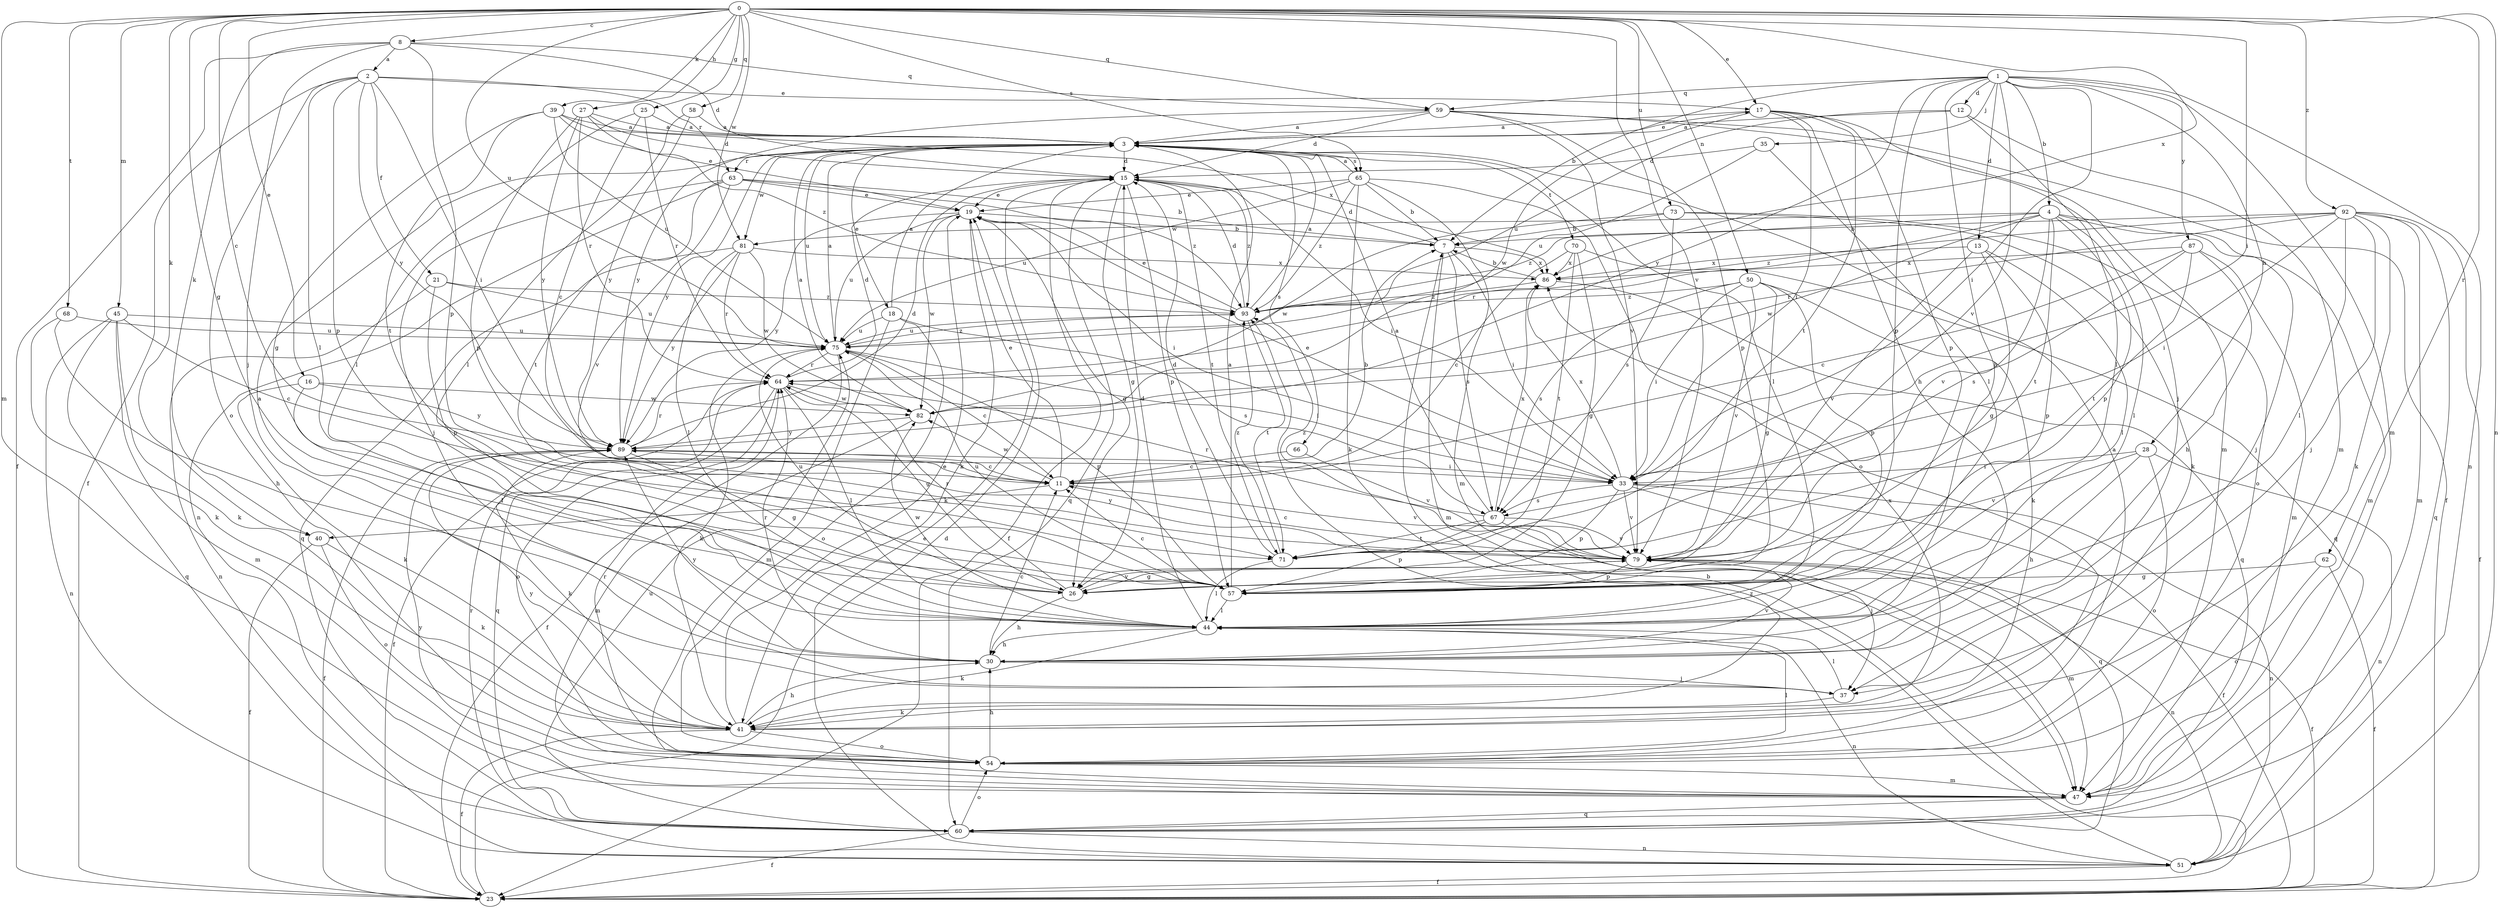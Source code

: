 strict digraph  {
0;
1;
2;
3;
4;
7;
8;
11;
12;
13;
15;
16;
17;
18;
19;
21;
23;
25;
26;
27;
28;
30;
33;
35;
37;
39;
40;
41;
44;
45;
47;
50;
51;
54;
57;
58;
59;
60;
62;
63;
64;
65;
66;
67;
68;
70;
71;
73;
75;
79;
81;
82;
86;
87;
89;
92;
93;
0 -> 8  [label=c];
0 -> 11  [label=c];
0 -> 16  [label=e];
0 -> 17  [label=e];
0 -> 25  [label=g];
0 -> 26  [label=g];
0 -> 27  [label=h];
0 -> 33  [label=i];
0 -> 39  [label=k];
0 -> 40  [label=k];
0 -> 45  [label=m];
0 -> 47  [label=m];
0 -> 50  [label=n];
0 -> 51  [label=n];
0 -> 58  [label=q];
0 -> 59  [label=q];
0 -> 62  [label=r];
0 -> 65  [label=s];
0 -> 68  [label=t];
0 -> 73  [label=u];
0 -> 75  [label=u];
0 -> 79  [label=v];
0 -> 81  [label=w];
0 -> 86  [label=x];
0 -> 92  [label=z];
1 -> 4  [label=b];
1 -> 7  [label=b];
1 -> 12  [label=d];
1 -> 13  [label=d];
1 -> 28  [label=h];
1 -> 30  [label=h];
1 -> 33  [label=i];
1 -> 35  [label=j];
1 -> 47  [label=m];
1 -> 51  [label=n];
1 -> 57  [label=p];
1 -> 59  [label=q];
1 -> 79  [label=v];
1 -> 87  [label=y];
1 -> 89  [label=y];
2 -> 17  [label=e];
2 -> 21  [label=f];
2 -> 23  [label=f];
2 -> 33  [label=i];
2 -> 44  [label=l];
2 -> 54  [label=o];
2 -> 57  [label=p];
2 -> 63  [label=r];
2 -> 89  [label=y];
3 -> 15  [label=d];
3 -> 17  [label=e];
3 -> 18  [label=e];
3 -> 44  [label=l];
3 -> 63  [label=r];
3 -> 65  [label=s];
3 -> 66  [label=s];
3 -> 70  [label=t];
3 -> 75  [label=u];
3 -> 81  [label=w];
3 -> 89  [label=y];
4 -> 37  [label=j];
4 -> 44  [label=l];
4 -> 47  [label=m];
4 -> 57  [label=p];
4 -> 64  [label=r];
4 -> 71  [label=t];
4 -> 79  [label=v];
4 -> 81  [label=w];
4 -> 82  [label=w];
4 -> 93  [label=z];
7 -> 15  [label=d];
7 -> 33  [label=i];
7 -> 47  [label=m];
7 -> 67  [label=s];
7 -> 86  [label=x];
8 -> 2  [label=a];
8 -> 15  [label=d];
8 -> 23  [label=f];
8 -> 37  [label=j];
8 -> 40  [label=k];
8 -> 57  [label=p];
8 -> 59  [label=q];
11 -> 7  [label=b];
11 -> 19  [label=e];
11 -> 40  [label=k];
11 -> 79  [label=v];
11 -> 82  [label=w];
12 -> 3  [label=a];
12 -> 44  [label=l];
12 -> 47  [label=m];
12 -> 75  [label=u];
13 -> 26  [label=g];
13 -> 44  [label=l];
13 -> 57  [label=p];
13 -> 79  [label=v];
13 -> 86  [label=x];
15 -> 19  [label=e];
15 -> 23  [label=f];
15 -> 26  [label=g];
15 -> 33  [label=i];
15 -> 57  [label=p];
15 -> 60  [label=q];
15 -> 71  [label=t];
15 -> 93  [label=z];
16 -> 41  [label=k];
16 -> 44  [label=l];
16 -> 82  [label=w];
16 -> 89  [label=y];
17 -> 3  [label=a];
17 -> 30  [label=h];
17 -> 33  [label=i];
17 -> 37  [label=j];
17 -> 57  [label=p];
17 -> 71  [label=t];
17 -> 82  [label=w];
18 -> 3  [label=a];
18 -> 47  [label=m];
18 -> 54  [label=o];
18 -> 67  [label=s];
18 -> 75  [label=u];
19 -> 7  [label=b];
19 -> 26  [label=g];
19 -> 33  [label=i];
19 -> 41  [label=k];
19 -> 75  [label=u];
19 -> 82  [label=w];
19 -> 89  [label=y];
21 -> 51  [label=n];
21 -> 57  [label=p];
21 -> 75  [label=u];
21 -> 93  [label=z];
23 -> 7  [label=b];
23 -> 15  [label=d];
25 -> 3  [label=a];
25 -> 11  [label=c];
25 -> 44  [label=l];
25 -> 64  [label=r];
26 -> 30  [label=h];
26 -> 64  [label=r];
26 -> 75  [label=u];
26 -> 79  [label=v];
27 -> 3  [label=a];
27 -> 15  [label=d];
27 -> 57  [label=p];
27 -> 64  [label=r];
27 -> 89  [label=y];
27 -> 93  [label=z];
28 -> 30  [label=h];
28 -> 33  [label=i];
28 -> 51  [label=n];
28 -> 54  [label=o];
28 -> 79  [label=v];
30 -> 3  [label=a];
30 -> 11  [label=c];
30 -> 37  [label=j];
30 -> 64  [label=r];
30 -> 79  [label=v];
30 -> 89  [label=y];
33 -> 19  [label=e];
33 -> 23  [label=f];
33 -> 51  [label=n];
33 -> 57  [label=p];
33 -> 60  [label=q];
33 -> 67  [label=s];
33 -> 79  [label=v];
33 -> 86  [label=x];
35 -> 15  [label=d];
35 -> 44  [label=l];
35 -> 75  [label=u];
37 -> 41  [label=k];
37 -> 44  [label=l];
39 -> 3  [label=a];
39 -> 19  [label=e];
39 -> 26  [label=g];
39 -> 71  [label=t];
39 -> 75  [label=u];
39 -> 86  [label=x];
40 -> 23  [label=f];
40 -> 41  [label=k];
40 -> 54  [label=o];
41 -> 19  [label=e];
41 -> 23  [label=f];
41 -> 30  [label=h];
41 -> 54  [label=o];
41 -> 86  [label=x];
41 -> 89  [label=y];
44 -> 15  [label=d];
44 -> 30  [label=h];
44 -> 41  [label=k];
44 -> 51  [label=n];
44 -> 82  [label=w];
45 -> 11  [label=c];
45 -> 41  [label=k];
45 -> 47  [label=m];
45 -> 51  [label=n];
45 -> 60  [label=q];
45 -> 75  [label=u];
47 -> 60  [label=q];
47 -> 89  [label=y];
50 -> 26  [label=g];
50 -> 33  [label=i];
50 -> 41  [label=k];
50 -> 57  [label=p];
50 -> 67  [label=s];
50 -> 79  [label=v];
50 -> 93  [label=z];
51 -> 19  [label=e];
51 -> 23  [label=f];
51 -> 93  [label=z];
54 -> 3  [label=a];
54 -> 30  [label=h];
54 -> 44  [label=l];
54 -> 47  [label=m];
54 -> 64  [label=r];
57 -> 3  [label=a];
57 -> 11  [label=c];
57 -> 44  [label=l];
57 -> 75  [label=u];
58 -> 3  [label=a];
58 -> 44  [label=l];
58 -> 89  [label=y];
59 -> 3  [label=a];
59 -> 15  [label=d];
59 -> 23  [label=f];
59 -> 47  [label=m];
59 -> 57  [label=p];
59 -> 79  [label=v];
59 -> 89  [label=y];
60 -> 23  [label=f];
60 -> 51  [label=n];
60 -> 54  [label=o];
60 -> 64  [label=r];
60 -> 75  [label=u];
62 -> 23  [label=f];
62 -> 26  [label=g];
62 -> 54  [label=o];
63 -> 7  [label=b];
63 -> 19  [label=e];
63 -> 37  [label=j];
63 -> 51  [label=n];
63 -> 71  [label=t];
63 -> 79  [label=v];
63 -> 93  [label=z];
64 -> 15  [label=d];
64 -> 23  [label=f];
64 -> 26  [label=g];
64 -> 44  [label=l];
64 -> 54  [label=o];
64 -> 60  [label=q];
64 -> 82  [label=w];
65 -> 3  [label=a];
65 -> 7  [label=b];
65 -> 19  [label=e];
65 -> 41  [label=k];
65 -> 47  [label=m];
65 -> 54  [label=o];
65 -> 75  [label=u];
65 -> 93  [label=z];
66 -> 11  [label=c];
66 -> 79  [label=v];
67 -> 3  [label=a];
67 -> 37  [label=j];
67 -> 57  [label=p];
67 -> 64  [label=r];
67 -> 71  [label=t];
67 -> 79  [label=v];
67 -> 86  [label=x];
68 -> 30  [label=h];
68 -> 41  [label=k];
68 -> 75  [label=u];
70 -> 11  [label=c];
70 -> 26  [label=g];
70 -> 60  [label=q];
70 -> 71  [label=t];
70 -> 86  [label=x];
71 -> 15  [label=d];
71 -> 44  [label=l];
71 -> 93  [label=z];
73 -> 7  [label=b];
73 -> 41  [label=k];
73 -> 54  [label=o];
73 -> 67  [label=s];
73 -> 82  [label=w];
75 -> 3  [label=a];
75 -> 11  [label=c];
75 -> 23  [label=f];
75 -> 33  [label=i];
75 -> 41  [label=k];
75 -> 57  [label=p];
75 -> 64  [label=r];
75 -> 93  [label=z];
79 -> 11  [label=c];
79 -> 23  [label=f];
79 -> 26  [label=g];
79 -> 47  [label=m];
79 -> 51  [label=n];
79 -> 57  [label=p];
79 -> 89  [label=y];
79 -> 93  [label=z];
81 -> 44  [label=l];
81 -> 60  [label=q];
81 -> 64  [label=r];
81 -> 82  [label=w];
81 -> 86  [label=x];
81 -> 89  [label=y];
82 -> 3  [label=a];
82 -> 47  [label=m];
82 -> 89  [label=y];
86 -> 7  [label=b];
86 -> 60  [label=q];
86 -> 93  [label=z];
87 -> 11  [label=c];
87 -> 30  [label=h];
87 -> 47  [label=m];
87 -> 67  [label=s];
87 -> 71  [label=t];
87 -> 86  [label=x];
89 -> 11  [label=c];
89 -> 15  [label=d];
89 -> 23  [label=f];
89 -> 26  [label=g];
89 -> 33  [label=i];
89 -> 41  [label=k];
89 -> 64  [label=r];
92 -> 7  [label=b];
92 -> 23  [label=f];
92 -> 33  [label=i];
92 -> 37  [label=j];
92 -> 41  [label=k];
92 -> 44  [label=l];
92 -> 47  [label=m];
92 -> 60  [label=q];
92 -> 64  [label=r];
92 -> 93  [label=z];
93 -> 3  [label=a];
93 -> 15  [label=d];
93 -> 19  [label=e];
93 -> 71  [label=t];
93 -> 75  [label=u];
}
